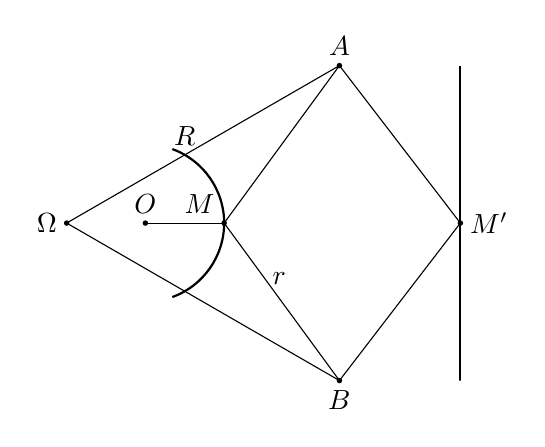 \begin{tikzpicture}[scale=1]
    
 % R =4 , r= ??

      \coordinate (O) at (0,0);
      \coordinate (A) at (30:4);
      \coordinate (B) at (-30:4);
      \coordinate (M) at (0:2);
      \coordinate (MM) at (0:5);
      \draw (O)--(A)--(M)--(B)--(MM)--(A);
      \draw (O)--(B);

      \draw (1,0)--(M);
      \draw[thick] (M) arc (0:70:1);
      \draw[thick] (M) arc (0:-70:1);
      \draw[thick] (MM) -- +(0,-2)-- (MM) -- +(0,2);

       \node at (O) [left] {$\Omega$};    
       \fill (O) circle (1pt);

       \node at (A) [above] {$A$};    
       \fill (A) circle (1pt);

       \node at (B) [below] {$B$};    
       \fill (B) circle (1pt);

       \node at (M) [above left] {$M$};    
       \fill (M) circle (1pt);    
  
       \node at (MM) [right] {$M'$};    
       \fill (MM) circle (1pt);  

       \node at (1,0)[above]  {$O$}; 
       \fill (1,0) circle (1pt);    

       \node at (1.5,1.1)  {$R$}; 
       \node at (2.7,-0.7)  {$r$}; 
\end{tikzpicture}
